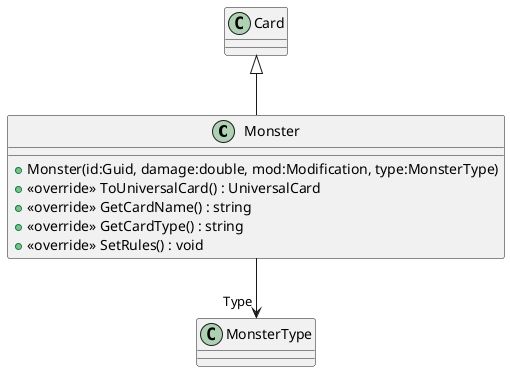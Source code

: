 @startuml
class Monster {
    + Monster(id:Guid, damage:double, mod:Modification, type:MonsterType)
    + <<override>> ToUniversalCard() : UniversalCard
    + <<override>> GetCardName() : string
    + <<override>> GetCardType() : string
    + <<override>> SetRules() : void
}
Card <|-- Monster
Monster --> "Type" MonsterType
@enduml
